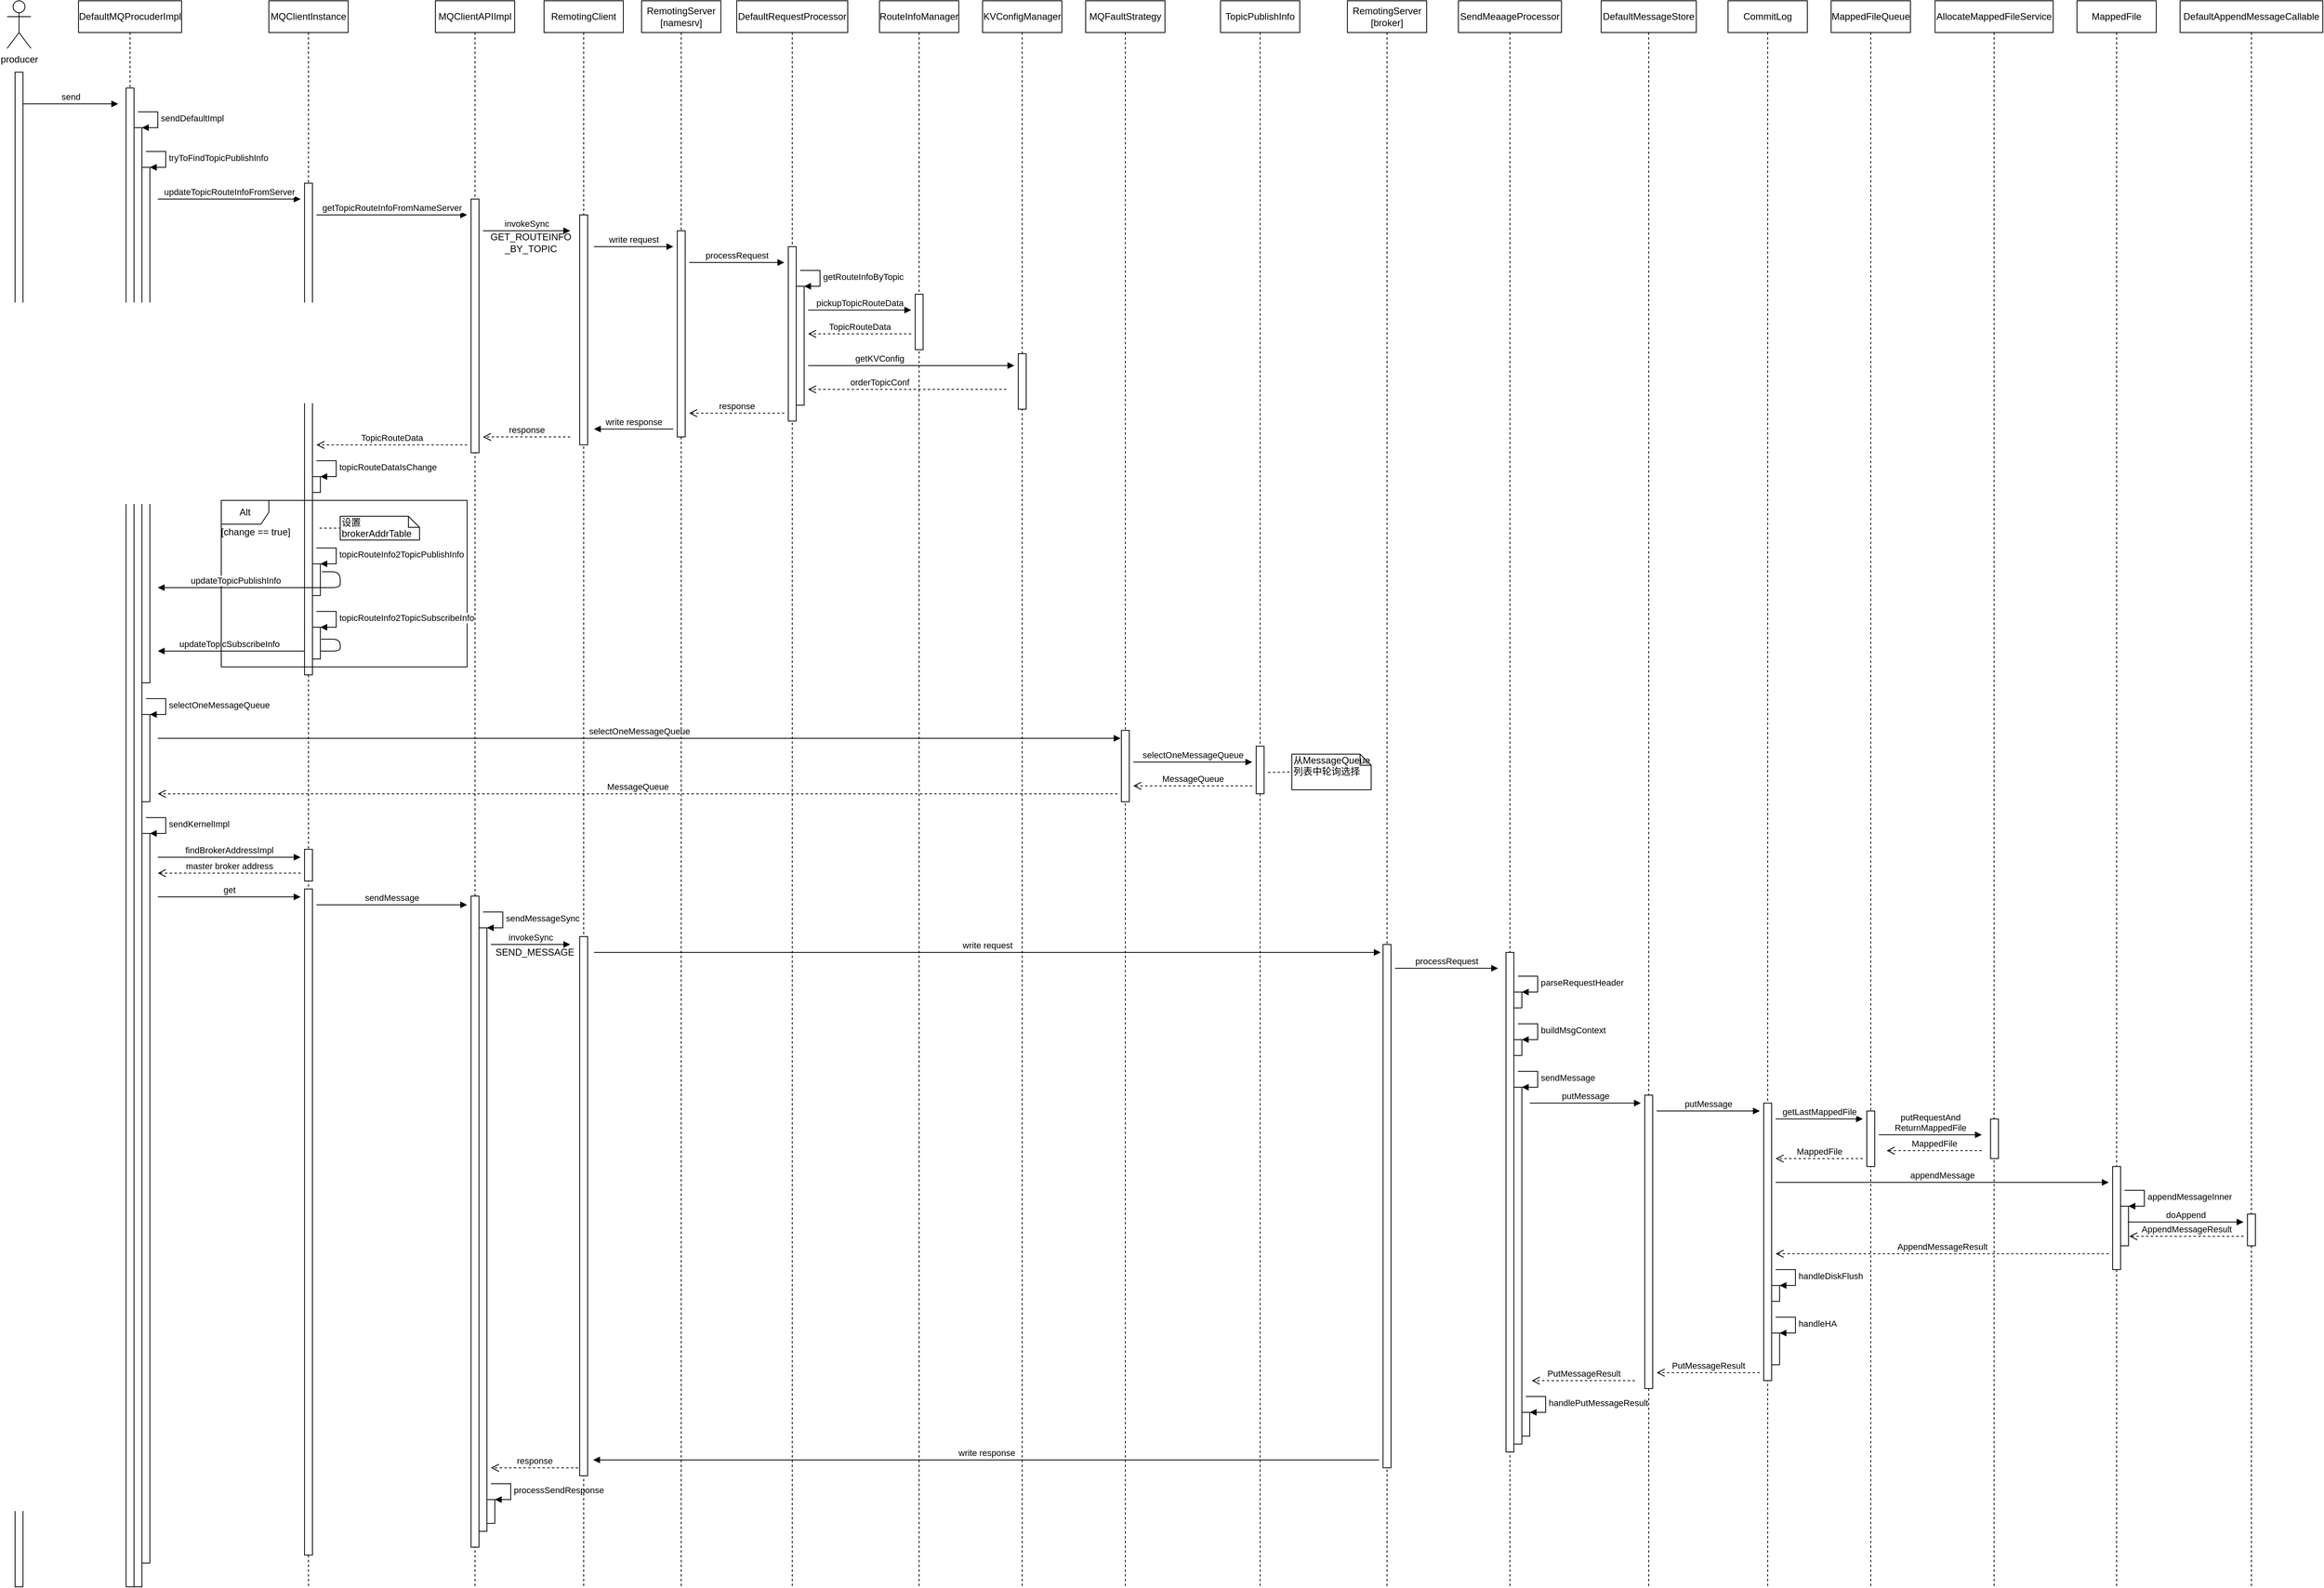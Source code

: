 <mxfile version="12.3.2" type="device" pages="2"><diagram id="m61HIkm_RzRT8mhxuGEj" name="Page-2"><mxGraphModel dx="946" dy="614" grid="1" gridSize="10" guides="1" tooltips="1" connect="1" arrows="1" fold="1" page="1" pageScale="1" pageWidth="827" pageHeight="1169" math="0" shadow="0"><root><mxCell id="rcROXn5K7iAWmdWwqyyw-0"/><mxCell id="rcROXn5K7iAWmdWwqyyw-1" parent="rcROXn5K7iAWmdWwqyyw-0"/><mxCell id="ioaGitmJh7AE9kCovjD2-0" value="producer" style="shape=umlActor;verticalLabelPosition=bottom;labelBackgroundColor=#ffffff;verticalAlign=top;html=1;" parent="rcROXn5K7iAWmdWwqyyw-1" vertex="1"><mxGeometry x="50" y="40" width="30" height="60" as="geometry"/></mxCell><mxCell id="ioaGitmJh7AE9kCovjD2-1" value="" style="html=1;points=[];perimeter=orthogonalPerimeter;" parent="rcROXn5K7iAWmdWwqyyw-1" vertex="1"><mxGeometry x="60" y="130" width="10" height="1910" as="geometry"/></mxCell><mxCell id="ioaGitmJh7AE9kCovjD2-2" value="DefaultMQProcuderImpl" style="shape=umlLifeline;perimeter=lifelinePerimeter;whiteSpace=wrap;html=1;container=1;collapsible=0;recursiveResize=0;outlineConnect=0;" parent="rcROXn5K7iAWmdWwqyyw-1" vertex="1"><mxGeometry x="140" y="40" width="130" height="2000" as="geometry"/></mxCell><mxCell id="ioaGitmJh7AE9kCovjD2-3" value="" style="html=1;points=[];perimeter=orthogonalPerimeter;" parent="ioaGitmJh7AE9kCovjD2-2" vertex="1"><mxGeometry x="60" y="110" width="10" height="1890" as="geometry"/></mxCell><mxCell id="ioaGitmJh7AE9kCovjD2-6" value="" style="html=1;points=[];perimeter=orthogonalPerimeter;" parent="ioaGitmJh7AE9kCovjD2-2" vertex="1"><mxGeometry x="70" y="160" width="10" height="1840" as="geometry"/></mxCell><mxCell id="ioaGitmJh7AE9kCovjD2-7" value="sendDefaultImpl" style="edgeStyle=orthogonalEdgeStyle;html=1;align=left;spacingLeft=2;endArrow=block;rounded=0;entryX=1;entryY=0;" parent="ioaGitmJh7AE9kCovjD2-2" target="ioaGitmJh7AE9kCovjD2-6" edge="1"><mxGeometry relative="1" as="geometry"><mxPoint x="75" y="140" as="sourcePoint"/><Array as="points"><mxPoint x="100" y="140"/></Array></mxGeometry></mxCell><mxCell id="ioaGitmJh7AE9kCovjD2-8" value="" style="html=1;points=[];perimeter=orthogonalPerimeter;" parent="ioaGitmJh7AE9kCovjD2-2" vertex="1"><mxGeometry x="80" y="210" width="10" height="650" as="geometry"/></mxCell><mxCell id="ioaGitmJh7AE9kCovjD2-9" value="tryToFindTopicPublishInfo" style="edgeStyle=orthogonalEdgeStyle;html=1;align=left;spacingLeft=2;endArrow=block;rounded=0;entryX=1;entryY=0;" parent="ioaGitmJh7AE9kCovjD2-2" target="ioaGitmJh7AE9kCovjD2-8" edge="1"><mxGeometry relative="1" as="geometry"><mxPoint x="85" y="190" as="sourcePoint"/><Array as="points"><mxPoint x="110" y="190"/></Array></mxGeometry></mxCell><mxCell id="ioaGitmJh7AE9kCovjD2-12" value="updateTopicRouteInfoFromServer" style="html=1;verticalAlign=bottom;endArrow=block;" parent="ioaGitmJh7AE9kCovjD2-2" edge="1"><mxGeometry width="80" relative="1" as="geometry"><mxPoint x="100" y="250" as="sourcePoint"/><mxPoint x="280" y="250" as="targetPoint"/></mxGeometry></mxCell><mxCell id="nwmB6XJ4XhcISjUJxeX9-29" value="updateTopicSubscribeInfo" style="html=1;verticalAlign=bottom;endArrow=block;exitX=1.1;exitY=0.375;exitDx=0;exitDy=0;exitPerimeter=0;" parent="ioaGitmJh7AE9kCovjD2-2" source="nwmB6XJ4XhcISjUJxeX9-26" edge="1"><mxGeometry x="0.331" relative="1" as="geometry"><mxPoint x="160" y="810" as="sourcePoint"/><mxPoint x="100" y="820" as="targetPoint"/><Array as="points"><mxPoint x="330" y="805"/><mxPoint x="330" y="820"/></Array><mxPoint as="offset"/></mxGeometry></mxCell><mxCell id="nwmB6XJ4XhcISjUJxeX9-31" value="" style="html=1;points=[];perimeter=orthogonalPerimeter;" parent="ioaGitmJh7AE9kCovjD2-2" vertex="1"><mxGeometry x="80" y="900" width="10" height="110" as="geometry"/></mxCell><mxCell id="nwmB6XJ4XhcISjUJxeX9-32" value="selectOneMessageQueue" style="edgeStyle=orthogonalEdgeStyle;html=1;align=left;spacingLeft=2;endArrow=block;rounded=0;entryX=1;entryY=0;" parent="ioaGitmJh7AE9kCovjD2-2" target="nwmB6XJ4XhcISjUJxeX9-31" edge="1"><mxGeometry relative="1" as="geometry"><mxPoint x="85" y="880" as="sourcePoint"/><Array as="points"><mxPoint x="110" y="880"/></Array></mxGeometry></mxCell><mxCell id="nwmB6XJ4XhcISjUJxeX9-37" value="selectOneMessageQueue" style="html=1;verticalAlign=bottom;endArrow=block;" parent="ioaGitmJh7AE9kCovjD2-2" edge="1"><mxGeometry width="80" relative="1" as="geometry"><mxPoint x="100" y="930" as="sourcePoint"/><mxPoint x="1314" y="930" as="targetPoint"/></mxGeometry></mxCell><mxCell id="nwmB6XJ4XhcISjUJxeX9-43" value="" style="html=1;points=[];perimeter=orthogonalPerimeter;" parent="ioaGitmJh7AE9kCovjD2-2" vertex="1"><mxGeometry x="80" y="1050" width="10" height="920" as="geometry"/></mxCell><mxCell id="nwmB6XJ4XhcISjUJxeX9-44" value="sendKernelImpl" style="edgeStyle=orthogonalEdgeStyle;html=1;align=left;spacingLeft=2;endArrow=block;rounded=0;entryX=1;entryY=0;" parent="ioaGitmJh7AE9kCovjD2-2" target="nwmB6XJ4XhcISjUJxeX9-43" edge="1"><mxGeometry relative="1" as="geometry"><mxPoint x="85" y="1030" as="sourcePoint"/><Array as="points"><mxPoint x="110" y="1030"/></Array></mxGeometry></mxCell><mxCell id="nwmB6XJ4XhcISjUJxeX9-50" value="get" style="html=1;verticalAlign=bottom;endArrow=block;" parent="ioaGitmJh7AE9kCovjD2-2" edge="1"><mxGeometry width="80" relative="1" as="geometry"><mxPoint x="100" y="1130" as="sourcePoint"/><mxPoint x="280" y="1130" as="targetPoint"/></mxGeometry></mxCell><mxCell id="ioaGitmJh7AE9kCovjD2-4" value="send" style="html=1;verticalAlign=bottom;endArrow=block;" parent="rcROXn5K7iAWmdWwqyyw-1" edge="1"><mxGeometry width="80" relative="1" as="geometry"><mxPoint x="70" y="170" as="sourcePoint"/><mxPoint x="190" y="170" as="targetPoint"/></mxGeometry></mxCell><mxCell id="ioaGitmJh7AE9kCovjD2-10" value="MQClientInstance" style="shape=umlLifeline;perimeter=lifelinePerimeter;whiteSpace=wrap;html=1;container=1;collapsible=0;recursiveResize=0;outlineConnect=0;" parent="rcROXn5K7iAWmdWwqyyw-1" vertex="1"><mxGeometry x="380" y="40" width="100" height="2000" as="geometry"/></mxCell><mxCell id="ioaGitmJh7AE9kCovjD2-11" value="" style="html=1;points=[];perimeter=orthogonalPerimeter;" parent="ioaGitmJh7AE9kCovjD2-10" vertex="1"><mxGeometry x="45" y="230" width="10" height="620" as="geometry"/></mxCell><mxCell id="nwmB6XJ4XhcISjUJxeX9-17" value="" style="html=1;points=[];perimeter=orthogonalPerimeter;" parent="ioaGitmJh7AE9kCovjD2-10" vertex="1"><mxGeometry x="55" y="600" width="10" height="20" as="geometry"/></mxCell><mxCell id="nwmB6XJ4XhcISjUJxeX9-18" value="topicRouteDataIsChange" style="edgeStyle=orthogonalEdgeStyle;html=1;align=left;spacingLeft=2;endArrow=block;rounded=0;entryX=1;entryY=0;" parent="ioaGitmJh7AE9kCovjD2-10" target="nwmB6XJ4XhcISjUJxeX9-17" edge="1"><mxGeometry relative="1" as="geometry"><mxPoint x="60" y="580" as="sourcePoint"/><Array as="points"><mxPoint x="85" y="580"/></Array></mxGeometry></mxCell><mxCell id="nwmB6XJ4XhcISjUJxeX9-45" value="" style="html=1;points=[];perimeter=orthogonalPerimeter;" parent="ioaGitmJh7AE9kCovjD2-10" vertex="1"><mxGeometry x="45" y="1070" width="10" height="40" as="geometry"/></mxCell><mxCell id="nwmB6XJ4XhcISjUJxeX9-49" value="" style="html=1;points=[];perimeter=orthogonalPerimeter;" parent="ioaGitmJh7AE9kCovjD2-10" vertex="1"><mxGeometry x="45" y="1120" width="10" height="840" as="geometry"/></mxCell><mxCell id="nwmB6XJ4XhcISjUJxeX9-51" value="sendMessage" style="html=1;verticalAlign=bottom;endArrow=block;" parent="ioaGitmJh7AE9kCovjD2-10" edge="1"><mxGeometry width="80" relative="1" as="geometry"><mxPoint x="60" y="1140" as="sourcePoint"/><mxPoint x="250" y="1140" as="targetPoint"/></mxGeometry></mxCell><mxCell id="ioaGitmJh7AE9kCovjD2-13" value="MQClientAPIImpl" style="shape=umlLifeline;perimeter=lifelinePerimeter;whiteSpace=wrap;html=1;container=1;collapsible=0;recursiveResize=0;outlineConnect=0;" parent="rcROXn5K7iAWmdWwqyyw-1" vertex="1"><mxGeometry x="590" y="40" width="100" height="2000" as="geometry"/></mxCell><mxCell id="ioaGitmJh7AE9kCovjD2-14" value="" style="html=1;points=[];perimeter=orthogonalPerimeter;" parent="ioaGitmJh7AE9kCovjD2-13" vertex="1"><mxGeometry x="45" y="250" width="10" height="320" as="geometry"/></mxCell><mxCell id="ioaGitmJh7AE9kCovjD2-18" value="invokeSync" style="html=1;verticalAlign=bottom;endArrow=block;" parent="ioaGitmJh7AE9kCovjD2-13" edge="1"><mxGeometry width="80" relative="1" as="geometry"><mxPoint x="60" y="290" as="sourcePoint"/><mxPoint x="170" y="290" as="targetPoint"/></mxGeometry></mxCell><mxCell id="nwmB6XJ4XhcISjUJxeX9-15" value="response" style="html=1;verticalAlign=bottom;endArrow=open;dashed=1;endSize=8;" parent="ioaGitmJh7AE9kCovjD2-13" edge="1"><mxGeometry relative="1" as="geometry"><mxPoint x="170" y="550" as="sourcePoint"/><mxPoint x="60" y="550" as="targetPoint"/></mxGeometry></mxCell><mxCell id="nwmB6XJ4XhcISjUJxeX9-48" value="" style="html=1;points=[];perimeter=orthogonalPerimeter;" parent="ioaGitmJh7AE9kCovjD2-13" vertex="1"><mxGeometry x="45" y="1129" width="10" height="821" as="geometry"/></mxCell><mxCell id="nwmB6XJ4XhcISjUJxeX9-52" value="" style="html=1;points=[];perimeter=orthogonalPerimeter;" parent="ioaGitmJh7AE9kCovjD2-13" vertex="1"><mxGeometry x="55" y="1169" width="10" height="761" as="geometry"/></mxCell><mxCell id="nwmB6XJ4XhcISjUJxeX9-53" value="sendMessageSync" style="edgeStyle=orthogonalEdgeStyle;html=1;align=left;spacingLeft=2;endArrow=block;rounded=0;entryX=1;entryY=0;" parent="ioaGitmJh7AE9kCovjD2-13" target="nwmB6XJ4XhcISjUJxeX9-52" edge="1"><mxGeometry relative="1" as="geometry"><mxPoint x="60" y="1149" as="sourcePoint"/><Array as="points"><mxPoint x="85" y="1149"/></Array></mxGeometry></mxCell><mxCell id="nwmB6XJ4XhcISjUJxeX9-55" value="invokeSync" style="html=1;verticalAlign=bottom;endArrow=block;" parent="ioaGitmJh7AE9kCovjD2-13" edge="1"><mxGeometry width="80" relative="1" as="geometry"><mxPoint x="70" y="1190" as="sourcePoint"/><mxPoint x="170" y="1190" as="targetPoint"/></mxGeometry></mxCell><mxCell id="nwmB6XJ4XhcISjUJxeX9-111" value="" style="html=1;points=[];perimeter=orthogonalPerimeter;" parent="ioaGitmJh7AE9kCovjD2-13" vertex="1"><mxGeometry x="65" y="1890" width="10" height="30" as="geometry"/></mxCell><mxCell id="nwmB6XJ4XhcISjUJxeX9-112" value="processSendResponse" style="edgeStyle=orthogonalEdgeStyle;html=1;align=left;spacingLeft=2;endArrow=block;rounded=0;entryX=1;entryY=0;" parent="ioaGitmJh7AE9kCovjD2-13" target="nwmB6XJ4XhcISjUJxeX9-111" edge="1"><mxGeometry relative="1" as="geometry"><mxPoint x="70" y="1870" as="sourcePoint"/><Array as="points"><mxPoint x="95" y="1870"/></Array></mxGeometry></mxCell><mxCell id="ioaGitmJh7AE9kCovjD2-15" value="getTopicRouteInfoFromNameServer" style="html=1;verticalAlign=bottom;endArrow=block;" parent="rcROXn5K7iAWmdWwqyyw-1" edge="1"><mxGeometry width="80" relative="1" as="geometry"><mxPoint x="440" y="310" as="sourcePoint"/><mxPoint x="630" y="310" as="targetPoint"/></mxGeometry></mxCell><mxCell id="ioaGitmJh7AE9kCovjD2-16" value="RemotingClient" style="shape=umlLifeline;perimeter=lifelinePerimeter;whiteSpace=wrap;html=1;container=1;collapsible=0;recursiveResize=0;outlineConnect=0;" parent="rcROXn5K7iAWmdWwqyyw-1" vertex="1"><mxGeometry x="727" y="40" width="100" height="2000" as="geometry"/></mxCell><mxCell id="ioaGitmJh7AE9kCovjD2-17" value="" style="html=1;points=[];perimeter=orthogonalPerimeter;" parent="ioaGitmJh7AE9kCovjD2-16" vertex="1"><mxGeometry x="45" y="270" width="10" height="290" as="geometry"/></mxCell><mxCell id="ioaGitmJh7AE9kCovjD2-22" value="write request" style="html=1;verticalAlign=bottom;endArrow=block;" parent="ioaGitmJh7AE9kCovjD2-16" edge="1"><mxGeometry width="80" relative="1" as="geometry"><mxPoint x="63" y="310" as="sourcePoint"/><mxPoint x="163" y="310" as="targetPoint"/></mxGeometry></mxCell><mxCell id="nwmB6XJ4XhcISjUJxeX9-14" value="write response" style="html=1;verticalAlign=bottom;endArrow=block;" parent="ioaGitmJh7AE9kCovjD2-16" edge="1"><mxGeometry width="80" relative="1" as="geometry"><mxPoint x="163" y="540" as="sourcePoint"/><mxPoint x="63" y="540" as="targetPoint"/></mxGeometry></mxCell><mxCell id="nwmB6XJ4XhcISjUJxeX9-54" value="" style="html=1;points=[];perimeter=orthogonalPerimeter;" parent="ioaGitmJh7AE9kCovjD2-16" vertex="1"><mxGeometry x="45" y="1180" width="10" height="680" as="geometry"/></mxCell><mxCell id="nwmB6XJ4XhcISjUJxeX9-58" value="write request" style="html=1;verticalAlign=bottom;endArrow=block;" parent="ioaGitmJh7AE9kCovjD2-16" edge="1"><mxGeometry width="80" relative="1" as="geometry"><mxPoint x="63" y="1200" as="sourcePoint"/><mxPoint x="1055" y="1200" as="targetPoint"/></mxGeometry></mxCell><mxCell id="ioaGitmJh7AE9kCovjD2-19" value="GET_ROUTEINFO&lt;br&gt;_BY_TOPIC" style="text;html=1;align=center;verticalAlign=middle;resizable=0;points=[];;autosize=1;" parent="rcROXn5K7iAWmdWwqyyw-1" vertex="1"><mxGeometry x="650" y="330" width="120" height="30" as="geometry"/></mxCell><mxCell id="ioaGitmJh7AE9kCovjD2-20" value="RemotingServer&lt;br&gt;[namesrv]" style="shape=umlLifeline;perimeter=lifelinePerimeter;whiteSpace=wrap;html=1;container=1;collapsible=0;recursiveResize=0;outlineConnect=0;" parent="rcROXn5K7iAWmdWwqyyw-1" vertex="1"><mxGeometry x="850" y="40" width="100" height="2000" as="geometry"/></mxCell><mxCell id="ioaGitmJh7AE9kCovjD2-21" value="" style="html=1;points=[];perimeter=orthogonalPerimeter;" parent="ioaGitmJh7AE9kCovjD2-20" vertex="1"><mxGeometry x="45" y="290" width="10" height="260" as="geometry"/></mxCell><mxCell id="nwmB6XJ4XhcISjUJxeX9-0" value="processRequest" style="html=1;verticalAlign=bottom;endArrow=block;" parent="ioaGitmJh7AE9kCovjD2-20" edge="1"><mxGeometry width="80" relative="1" as="geometry"><mxPoint x="60" y="330" as="sourcePoint"/><mxPoint x="180" y="330" as="targetPoint"/></mxGeometry></mxCell><mxCell id="ioaGitmJh7AE9kCovjD2-23" value="DefaultRequestProcessor" style="shape=umlLifeline;perimeter=lifelinePerimeter;whiteSpace=wrap;html=1;container=1;collapsible=0;recursiveResize=0;outlineConnect=0;" parent="rcROXn5K7iAWmdWwqyyw-1" vertex="1"><mxGeometry x="970" y="40" width="140" height="2000" as="geometry"/></mxCell><mxCell id="ioaGitmJh7AE9kCovjD2-24" value="" style="html=1;points=[];perimeter=orthogonalPerimeter;" parent="ioaGitmJh7AE9kCovjD2-23" vertex="1"><mxGeometry x="65" y="310" width="10" height="220" as="geometry"/></mxCell><mxCell id="nwmB6XJ4XhcISjUJxeX9-4" value="" style="html=1;points=[];perimeter=orthogonalPerimeter;" parent="ioaGitmJh7AE9kCovjD2-23" vertex="1"><mxGeometry x="75" y="360" width="10" height="150" as="geometry"/></mxCell><mxCell id="nwmB6XJ4XhcISjUJxeX9-5" value="getRouteInfoByTopic" style="edgeStyle=orthogonalEdgeStyle;html=1;align=left;spacingLeft=2;endArrow=block;rounded=0;entryX=1;entryY=0;" parent="ioaGitmJh7AE9kCovjD2-23" target="nwmB6XJ4XhcISjUJxeX9-4" edge="1"><mxGeometry relative="1" as="geometry"><mxPoint x="80" y="340" as="sourcePoint"/><Array as="points"><mxPoint x="105" y="340"/></Array></mxGeometry></mxCell><mxCell id="nwmB6XJ4XhcISjUJxeX9-6" value="pickupTopicRouteData" style="html=1;verticalAlign=bottom;endArrow=block;" parent="ioaGitmJh7AE9kCovjD2-23" edge="1"><mxGeometry width="80" relative="1" as="geometry"><mxPoint x="90" y="390" as="sourcePoint"/><mxPoint x="220" y="390" as="targetPoint"/></mxGeometry></mxCell><mxCell id="nwmB6XJ4XhcISjUJxeX9-11" value="getKVConfig" style="html=1;verticalAlign=bottom;endArrow=block;" parent="ioaGitmJh7AE9kCovjD2-23" edge="1"><mxGeometry y="-40" width="80" relative="1" as="geometry"><mxPoint x="90" y="460" as="sourcePoint"/><mxPoint x="350" y="460" as="targetPoint"/><Array as="points"><mxPoint x="220" y="460"/></Array><mxPoint x="-40" y="-40" as="offset"/></mxGeometry></mxCell><mxCell id="nwmB6XJ4XhcISjUJxeX9-1" value="RouteInfoManager" style="shape=umlLifeline;perimeter=lifelinePerimeter;whiteSpace=wrap;html=1;container=1;collapsible=0;recursiveResize=0;outlineConnect=0;" parent="rcROXn5K7iAWmdWwqyyw-1" vertex="1"><mxGeometry x="1150" y="40" width="100" height="2000" as="geometry"/></mxCell><mxCell id="nwmB6XJ4XhcISjUJxeX9-2" value="" style="html=1;points=[];perimeter=orthogonalPerimeter;" parent="nwmB6XJ4XhcISjUJxeX9-1" vertex="1"><mxGeometry x="45" y="370" width="10" height="70" as="geometry"/></mxCell><mxCell id="nwmB6XJ4XhcISjUJxeX9-12" value="orderTopicConf" style="html=1;verticalAlign=bottom;endArrow=open;dashed=1;endSize=8;" parent="nwmB6XJ4XhcISjUJxeX9-1" edge="1"><mxGeometry x="0.28" relative="1" as="geometry"><mxPoint x="160" y="490" as="sourcePoint"/><mxPoint x="-90" y="490" as="targetPoint"/><mxPoint as="offset"/></mxGeometry></mxCell><mxCell id="nwmB6XJ4XhcISjUJxeX9-8" value="TopicRouteData" style="html=1;verticalAlign=bottom;endArrow=open;dashed=1;endSize=8;" parent="rcROXn5K7iAWmdWwqyyw-1" edge="1"><mxGeometry relative="1" as="geometry"><mxPoint x="1190" y="460" as="sourcePoint"/><mxPoint x="1060" y="460" as="targetPoint"/></mxGeometry></mxCell><mxCell id="nwmB6XJ4XhcISjUJxeX9-9" value="KVConfigManager" style="shape=umlLifeline;perimeter=lifelinePerimeter;whiteSpace=wrap;html=1;container=1;collapsible=0;recursiveResize=0;outlineConnect=0;" parent="rcROXn5K7iAWmdWwqyyw-1" vertex="1"><mxGeometry x="1280" y="40" width="100" height="2000" as="geometry"/></mxCell><mxCell id="nwmB6XJ4XhcISjUJxeX9-10" value="" style="html=1;points=[];perimeter=orthogonalPerimeter;" parent="nwmB6XJ4XhcISjUJxeX9-9" vertex="1"><mxGeometry x="45" y="445" width="10" height="70" as="geometry"/></mxCell><mxCell id="nwmB6XJ4XhcISjUJxeX9-13" value="response" style="html=1;verticalAlign=bottom;endArrow=open;dashed=1;endSize=8;" parent="rcROXn5K7iAWmdWwqyyw-1" edge="1"><mxGeometry relative="1" as="geometry"><mxPoint x="1030" y="560" as="sourcePoint"/><mxPoint x="910" y="560" as="targetPoint"/></mxGeometry></mxCell><mxCell id="nwmB6XJ4XhcISjUJxeX9-16" value="TopicRouteData" style="html=1;verticalAlign=bottom;endArrow=open;dashed=1;endSize=8;" parent="rcROXn5K7iAWmdWwqyyw-1" edge="1"><mxGeometry relative="1" as="geometry"><mxPoint x="630" y="600" as="sourcePoint"/><mxPoint x="440" y="600" as="targetPoint"/></mxGeometry></mxCell><mxCell id="nwmB6XJ4XhcISjUJxeX9-19" value="Alt" style="shape=umlFrame;whiteSpace=wrap;html=1;" parent="rcROXn5K7iAWmdWwqyyw-1" vertex="1"><mxGeometry x="320" y="670" width="310" height="210" as="geometry"/></mxCell><mxCell id="nwmB6XJ4XhcISjUJxeX9-20" value="[change == true]" style="text;html=1;align=center;verticalAlign=middle;resizable=0;points=[];;autosize=1;" parent="rcROXn5K7iAWmdWwqyyw-1" vertex="1"><mxGeometry x="313" y="700" width="100" height="20" as="geometry"/></mxCell><mxCell id="nwmB6XJ4XhcISjUJxeX9-21" value="设置brokerAddrTable" style="shape=note;whiteSpace=wrap;html=1;size=14;verticalAlign=top;align=left;spacingTop=-6;" parent="rcROXn5K7iAWmdWwqyyw-1" vertex="1"><mxGeometry x="470" y="690" width="100" height="30" as="geometry"/></mxCell><mxCell id="nwmB6XJ4XhcISjUJxeX9-22" value="" style="endArrow=none;dashed=1;html=1;entryX=0;entryY=0.5;entryDx=0;entryDy=0;entryPerimeter=0;" parent="rcROXn5K7iAWmdWwqyyw-1" target="nwmB6XJ4XhcISjUJxeX9-21" edge="1"><mxGeometry width="50" height="50" relative="1" as="geometry"><mxPoint x="444" y="705" as="sourcePoint"/><mxPoint x="420" y="740" as="targetPoint"/></mxGeometry></mxCell><mxCell id="nwmB6XJ4XhcISjUJxeX9-23" value="" style="html=1;points=[];perimeter=orthogonalPerimeter;" parent="rcROXn5K7iAWmdWwqyyw-1" vertex="1"><mxGeometry x="435" y="750" width="10" height="40" as="geometry"/></mxCell><mxCell id="nwmB6XJ4XhcISjUJxeX9-24" value="topicRouteInfo2TopicPublishInfo" style="edgeStyle=orthogonalEdgeStyle;html=1;align=left;spacingLeft=2;endArrow=block;rounded=0;entryX=1;entryY=0;" parent="rcROXn5K7iAWmdWwqyyw-1" target="nwmB6XJ4XhcISjUJxeX9-23" edge="1"><mxGeometry relative="1" as="geometry"><mxPoint x="440" y="730" as="sourcePoint"/><Array as="points"><mxPoint x="465" y="730"/></Array></mxGeometry></mxCell><mxCell id="nwmB6XJ4XhcISjUJxeX9-25" value="updateTopicPublishInfo" style="html=1;verticalAlign=bottom;endArrow=block;" parent="rcROXn5K7iAWmdWwqyyw-1" edge="1"><mxGeometry x="0.286" width="80" relative="1" as="geometry"><mxPoint x="447" y="760" as="sourcePoint"/><mxPoint x="240" y="780" as="targetPoint"/><Array as="points"><mxPoint x="470" y="760"/><mxPoint x="470" y="780"/></Array><mxPoint as="offset"/></mxGeometry></mxCell><mxCell id="nwmB6XJ4XhcISjUJxeX9-26" value="" style="html=1;points=[];perimeter=orthogonalPerimeter;" parent="rcROXn5K7iAWmdWwqyyw-1" vertex="1"><mxGeometry x="435" y="830" width="10" height="40" as="geometry"/></mxCell><mxCell id="nwmB6XJ4XhcISjUJxeX9-27" value="topicRouteInfo2TopicSubscribeInfo" style="edgeStyle=orthogonalEdgeStyle;html=1;align=left;spacingLeft=2;endArrow=block;rounded=0;entryX=1;entryY=0;" parent="rcROXn5K7iAWmdWwqyyw-1" target="nwmB6XJ4XhcISjUJxeX9-26" edge="1"><mxGeometry relative="1" as="geometry"><mxPoint x="440" y="810" as="sourcePoint"/><Array as="points"><mxPoint x="465" y="810"/></Array></mxGeometry></mxCell><mxCell id="nwmB6XJ4XhcISjUJxeX9-33" value="MQFaultStrategy" style="shape=umlLifeline;perimeter=lifelinePerimeter;whiteSpace=wrap;html=1;container=1;collapsible=0;recursiveResize=0;outlineConnect=0;" parent="rcROXn5K7iAWmdWwqyyw-1" vertex="1"><mxGeometry x="1410" y="40" width="100" height="2000" as="geometry"/></mxCell><mxCell id="nwmB6XJ4XhcISjUJxeX9-34" value="" style="html=1;points=[];perimeter=orthogonalPerimeter;" parent="nwmB6XJ4XhcISjUJxeX9-33" vertex="1"><mxGeometry x="45" y="920" width="10" height="90" as="geometry"/></mxCell><mxCell id="nwmB6XJ4XhcISjUJxeX9-38" value="selectOneMessageQueue" style="html=1;verticalAlign=bottom;endArrow=block;" parent="nwmB6XJ4XhcISjUJxeX9-33" edge="1"><mxGeometry width="80" relative="1" as="geometry"><mxPoint x="60" y="960" as="sourcePoint"/><mxPoint x="210" y="960" as="targetPoint"/></mxGeometry></mxCell><mxCell id="nwmB6XJ4XhcISjUJxeX9-35" value="TopicPublishInfo" style="shape=umlLifeline;perimeter=lifelinePerimeter;whiteSpace=wrap;html=1;container=1;collapsible=0;recursiveResize=0;outlineConnect=0;" parent="rcROXn5K7iAWmdWwqyyw-1" vertex="1"><mxGeometry x="1580" y="40" width="100" height="2000" as="geometry"/></mxCell><mxCell id="nwmB6XJ4XhcISjUJxeX9-36" value="" style="html=1;points=[];perimeter=orthogonalPerimeter;" parent="nwmB6XJ4XhcISjUJxeX9-35" vertex="1"><mxGeometry x="45" y="940" width="10" height="60" as="geometry"/></mxCell><mxCell id="nwmB6XJ4XhcISjUJxeX9-42" value="" style="endArrow=none;dashed=1;html=1;entryX=0;entryY=0.5;entryDx=0;entryDy=0;entryPerimeter=0;" parent="nwmB6XJ4XhcISjUJxeX9-35" target="nwmB6XJ4XhcISjUJxeX9-41" edge="1"><mxGeometry width="50" height="50" relative="1" as="geometry"><mxPoint x="60" y="973" as="sourcePoint"/><mxPoint x="140" y="880" as="targetPoint"/></mxGeometry></mxCell><mxCell id="nwmB6XJ4XhcISjUJxeX9-39" value="MessageQueue" style="html=1;verticalAlign=bottom;endArrow=open;dashed=1;endSize=8;" parent="rcROXn5K7iAWmdWwqyyw-1" edge="1"><mxGeometry relative="1" as="geometry"><mxPoint x="1620" y="1030" as="sourcePoint"/><mxPoint x="1470" y="1030" as="targetPoint"/></mxGeometry></mxCell><mxCell id="nwmB6XJ4XhcISjUJxeX9-40" value="MessageQueue" style="html=1;verticalAlign=bottom;endArrow=open;dashed=1;endSize=8;" parent="rcROXn5K7iAWmdWwqyyw-1" edge="1"><mxGeometry relative="1" as="geometry"><mxPoint x="1450" y="1040" as="sourcePoint"/><mxPoint x="240" y="1040" as="targetPoint"/></mxGeometry></mxCell><mxCell id="nwmB6XJ4XhcISjUJxeX9-41" value="从MessageQueue列表中轮询选择" style="shape=note;whiteSpace=wrap;html=1;size=14;verticalAlign=top;align=left;spacingTop=-6;" parent="rcROXn5K7iAWmdWwqyyw-1" vertex="1"><mxGeometry x="1670" y="990" width="100" height="45" as="geometry"/></mxCell><mxCell id="nwmB6XJ4XhcISjUJxeX9-46" value="findBrokerAddressImpl" style="html=1;verticalAlign=bottom;endArrow=block;" parent="rcROXn5K7iAWmdWwqyyw-1" edge="1"><mxGeometry width="80" relative="1" as="geometry"><mxPoint x="240" y="1120" as="sourcePoint"/><mxPoint x="420" y="1120" as="targetPoint"/></mxGeometry></mxCell><mxCell id="nwmB6XJ4XhcISjUJxeX9-47" value="master broker address" style="html=1;verticalAlign=bottom;endArrow=open;dashed=1;endSize=8;" parent="rcROXn5K7iAWmdWwqyyw-1" edge="1"><mxGeometry relative="1" as="geometry"><mxPoint x="420" y="1140" as="sourcePoint"/><mxPoint x="240" y="1140" as="targetPoint"/></mxGeometry></mxCell><mxCell id="nwmB6XJ4XhcISjUJxeX9-56" value="SEND_MESSAGE" style="text;html=1;align=center;verticalAlign=middle;resizable=0;points=[];;autosize=1;" parent="rcROXn5K7iAWmdWwqyyw-1" vertex="1"><mxGeometry x="660" y="1230" width="110" height="20" as="geometry"/></mxCell><mxCell id="nwmB6XJ4XhcISjUJxeX9-59" value="RemotingServer&lt;br&gt;[broker]" style="shape=umlLifeline;perimeter=lifelinePerimeter;whiteSpace=wrap;html=1;container=1;collapsible=0;recursiveResize=0;outlineConnect=0;" parent="rcROXn5K7iAWmdWwqyyw-1" vertex="1"><mxGeometry x="1740" y="40" width="100" height="2000" as="geometry"/></mxCell><mxCell id="nwmB6XJ4XhcISjUJxeX9-60" value="" style="html=1;points=[];perimeter=orthogonalPerimeter;" parent="nwmB6XJ4XhcISjUJxeX9-59" vertex="1"><mxGeometry x="45" y="1190" width="10" height="660" as="geometry"/></mxCell><mxCell id="nwmB6XJ4XhcISjUJxeX9-61" value="processRequest" style="html=1;verticalAlign=bottom;endArrow=block;" parent="rcROXn5K7iAWmdWwqyyw-1" edge="1"><mxGeometry width="80" relative="1" as="geometry"><mxPoint x="1800" y="1260" as="sourcePoint"/><mxPoint x="1930" y="1260" as="targetPoint"/></mxGeometry></mxCell><mxCell id="nwmB6XJ4XhcISjUJxeX9-63" value="SendMeaageProcessor" style="shape=umlLifeline;perimeter=lifelinePerimeter;whiteSpace=wrap;html=1;container=1;collapsible=0;recursiveResize=0;outlineConnect=0;" parent="rcROXn5K7iAWmdWwqyyw-1" vertex="1"><mxGeometry x="1880" y="40" width="130" height="2000" as="geometry"/></mxCell><mxCell id="nwmB6XJ4XhcISjUJxeX9-64" value="" style="html=1;points=[];perimeter=orthogonalPerimeter;" parent="nwmB6XJ4XhcISjUJxeX9-63" vertex="1"><mxGeometry x="60" y="1200" width="10" height="630" as="geometry"/></mxCell><mxCell id="nwmB6XJ4XhcISjUJxeX9-65" value="" style="html=1;points=[];perimeter=orthogonalPerimeter;" parent="nwmB6XJ4XhcISjUJxeX9-63" vertex="1"><mxGeometry x="70" y="1250" width="10" height="20" as="geometry"/></mxCell><mxCell id="nwmB6XJ4XhcISjUJxeX9-66" value="parseRequestHeader" style="edgeStyle=orthogonalEdgeStyle;html=1;align=left;spacingLeft=2;endArrow=block;rounded=0;entryX=1;entryY=0;" parent="nwmB6XJ4XhcISjUJxeX9-63" target="nwmB6XJ4XhcISjUJxeX9-65" edge="1"><mxGeometry relative="1" as="geometry"><mxPoint x="75" y="1230" as="sourcePoint"/><Array as="points"><mxPoint x="100" y="1230"/></Array></mxGeometry></mxCell><mxCell id="nwmB6XJ4XhcISjUJxeX9-67" value="" style="html=1;points=[];perimeter=orthogonalPerimeter;" parent="nwmB6XJ4XhcISjUJxeX9-63" vertex="1"><mxGeometry x="70" y="1310" width="10" height="20" as="geometry"/></mxCell><mxCell id="nwmB6XJ4XhcISjUJxeX9-68" value="buildMsgContext" style="edgeStyle=orthogonalEdgeStyle;html=1;align=left;spacingLeft=2;endArrow=block;rounded=0;entryX=1;entryY=0;" parent="nwmB6XJ4XhcISjUJxeX9-63" target="nwmB6XJ4XhcISjUJxeX9-67" edge="1"><mxGeometry relative="1" as="geometry"><mxPoint x="75" y="1290" as="sourcePoint"/><Array as="points"><mxPoint x="100" y="1290"/></Array></mxGeometry></mxCell><mxCell id="nwmB6XJ4XhcISjUJxeX9-69" value="" style="html=1;points=[];perimeter=orthogonalPerimeter;" parent="nwmB6XJ4XhcISjUJxeX9-63" vertex="1"><mxGeometry x="70" y="1370" width="10" height="450" as="geometry"/></mxCell><mxCell id="nwmB6XJ4XhcISjUJxeX9-70" value="sendMessage" style="edgeStyle=orthogonalEdgeStyle;html=1;align=left;spacingLeft=2;endArrow=block;rounded=0;entryX=1;entryY=0;" parent="nwmB6XJ4XhcISjUJxeX9-63" target="nwmB6XJ4XhcISjUJxeX9-69" edge="1"><mxGeometry relative="1" as="geometry"><mxPoint x="75" y="1350" as="sourcePoint"/><Array as="points"><mxPoint x="100" y="1350"/></Array></mxGeometry></mxCell><mxCell id="nwmB6XJ4XhcISjUJxeX9-74" value="putMessage" style="html=1;verticalAlign=bottom;endArrow=block;" parent="nwmB6XJ4XhcISjUJxeX9-63" edge="1"><mxGeometry width="80" relative="1" as="geometry"><mxPoint x="90" y="1390" as="sourcePoint"/><mxPoint x="230" y="1390" as="targetPoint"/></mxGeometry></mxCell><mxCell id="nwmB6XJ4XhcISjUJxeX9-104" value="" style="html=1;points=[];perimeter=orthogonalPerimeter;" parent="nwmB6XJ4XhcISjUJxeX9-63" vertex="1"><mxGeometry x="80" y="1780" width="10" height="30" as="geometry"/></mxCell><mxCell id="nwmB6XJ4XhcISjUJxeX9-105" value="handlePutMessageResult" style="edgeStyle=orthogonalEdgeStyle;html=1;align=left;spacingLeft=2;endArrow=block;rounded=0;entryX=1;entryY=0;" parent="nwmB6XJ4XhcISjUJxeX9-63" target="nwmB6XJ4XhcISjUJxeX9-104" edge="1"><mxGeometry relative="1" as="geometry"><mxPoint x="85" y="1760" as="sourcePoint"/><Array as="points"><mxPoint x="110" y="1760"/></Array></mxGeometry></mxCell><mxCell id="nwmB6XJ4XhcISjUJxeX9-71" value="DefaultMessageStore" style="shape=umlLifeline;perimeter=lifelinePerimeter;whiteSpace=wrap;html=1;container=1;collapsible=0;recursiveResize=0;outlineConnect=0;" parent="rcROXn5K7iAWmdWwqyyw-1" vertex="1"><mxGeometry x="2060" y="40" width="120" height="2000" as="geometry"/></mxCell><mxCell id="nwmB6XJ4XhcISjUJxeX9-73" value="" style="html=1;points=[];perimeter=orthogonalPerimeter;" parent="nwmB6XJ4XhcISjUJxeX9-71" vertex="1"><mxGeometry x="55" y="1380" width="10" height="370" as="geometry"/></mxCell><mxCell id="nwmB6XJ4XhcISjUJxeX9-76" value="putMessage" style="html=1;verticalAlign=bottom;endArrow=block;" parent="nwmB6XJ4XhcISjUJxeX9-71" edge="1"><mxGeometry width="80" relative="1" as="geometry"><mxPoint x="70" y="1400" as="sourcePoint"/><mxPoint x="200" y="1400" as="targetPoint"/></mxGeometry></mxCell><mxCell id="nwmB6XJ4XhcISjUJxeX9-72" value="CommitLog" style="shape=umlLifeline;perimeter=lifelinePerimeter;whiteSpace=wrap;html=1;container=1;collapsible=0;recursiveResize=0;outlineConnect=0;" parent="rcROXn5K7iAWmdWwqyyw-1" vertex="1"><mxGeometry x="2220" y="40" width="100" height="2000" as="geometry"/></mxCell><mxCell id="nwmB6XJ4XhcISjUJxeX9-75" value="" style="html=1;points=[];perimeter=orthogonalPerimeter;" parent="nwmB6XJ4XhcISjUJxeX9-72" vertex="1"><mxGeometry x="45" y="1390" width="10" height="350" as="geometry"/></mxCell><mxCell id="nwmB6XJ4XhcISjUJxeX9-82" value="getLastMappedFile" style="html=1;verticalAlign=bottom;endArrow=block;" parent="nwmB6XJ4XhcISjUJxeX9-72" edge="1"><mxGeometry width="80" relative="1" as="geometry"><mxPoint x="60" y="1410" as="sourcePoint"/><mxPoint x="170" y="1410" as="targetPoint"/></mxGeometry></mxCell><mxCell id="nwmB6XJ4XhcISjUJxeX9-85" value="MappedFile" style="html=1;verticalAlign=bottom;endArrow=open;dashed=1;endSize=8;" parent="nwmB6XJ4XhcISjUJxeX9-72" edge="1"><mxGeometry relative="1" as="geometry"><mxPoint x="170" y="1460" as="sourcePoint"/><mxPoint x="60" y="1460" as="targetPoint"/></mxGeometry></mxCell><mxCell id="nwmB6XJ4XhcISjUJxeX9-89" value="appendMessage" style="html=1;verticalAlign=bottom;endArrow=block;" parent="nwmB6XJ4XhcISjUJxeX9-72" edge="1"><mxGeometry width="80" relative="1" as="geometry"><mxPoint x="60" y="1490" as="sourcePoint"/><mxPoint x="480" y="1490" as="targetPoint"/></mxGeometry></mxCell><mxCell id="nwmB6XJ4XhcISjUJxeX9-98" value="" style="html=1;points=[];perimeter=orthogonalPerimeter;" parent="nwmB6XJ4XhcISjUJxeX9-72" vertex="1"><mxGeometry x="55" y="1620" width="10" height="20" as="geometry"/></mxCell><mxCell id="nwmB6XJ4XhcISjUJxeX9-99" value="handleDiskFlush" style="edgeStyle=orthogonalEdgeStyle;html=1;align=left;spacingLeft=2;endArrow=block;rounded=0;entryX=1;entryY=0;" parent="nwmB6XJ4XhcISjUJxeX9-72" target="nwmB6XJ4XhcISjUJxeX9-98" edge="1"><mxGeometry relative="1" as="geometry"><mxPoint x="60" y="1600" as="sourcePoint"/><Array as="points"><mxPoint x="85" y="1600"/></Array></mxGeometry></mxCell><mxCell id="nwmB6XJ4XhcISjUJxeX9-100" value="" style="html=1;points=[];perimeter=orthogonalPerimeter;" parent="nwmB6XJ4XhcISjUJxeX9-72" vertex="1"><mxGeometry x="55" y="1680" width="10" height="40" as="geometry"/></mxCell><mxCell id="nwmB6XJ4XhcISjUJxeX9-101" value="handleHA" style="edgeStyle=orthogonalEdgeStyle;html=1;align=left;spacingLeft=2;endArrow=block;rounded=0;entryX=1;entryY=0;" parent="nwmB6XJ4XhcISjUJxeX9-72" target="nwmB6XJ4XhcISjUJxeX9-100" edge="1"><mxGeometry relative="1" as="geometry"><mxPoint x="60" y="1660" as="sourcePoint"/><Array as="points"><mxPoint x="85" y="1660"/></Array></mxGeometry></mxCell><mxCell id="nwmB6XJ4XhcISjUJxeX9-77" value="MappedFileQueue" style="shape=umlLifeline;perimeter=lifelinePerimeter;whiteSpace=wrap;html=1;container=1;collapsible=0;recursiveResize=0;outlineConnect=0;" parent="rcROXn5K7iAWmdWwqyyw-1" vertex="1"><mxGeometry x="2350" y="40" width="100" height="2000" as="geometry"/></mxCell><mxCell id="nwmB6XJ4XhcISjUJxeX9-78" value="" style="html=1;points=[];perimeter=orthogonalPerimeter;" parent="nwmB6XJ4XhcISjUJxeX9-77" vertex="1"><mxGeometry x="45" y="1400" width="10" height="70" as="geometry"/></mxCell><mxCell id="nwmB6XJ4XhcISjUJxeX9-83" value="putRequestAnd&lt;br&gt;ReturnMappedFile" style="html=1;verticalAlign=bottom;endArrow=block;" parent="nwmB6XJ4XhcISjUJxeX9-77" edge="1"><mxGeometry width="80" relative="1" as="geometry"><mxPoint x="60" y="1430" as="sourcePoint"/><mxPoint x="190" y="1430" as="targetPoint"/></mxGeometry></mxCell><mxCell id="nwmB6XJ4XhcISjUJxeX9-80" value="AllocateMappedFileService" style="shape=umlLifeline;perimeter=lifelinePerimeter;whiteSpace=wrap;html=1;container=1;collapsible=0;recursiveResize=0;outlineConnect=0;" parent="rcROXn5K7iAWmdWwqyyw-1" vertex="1"><mxGeometry x="2481" y="40" width="149" height="2000" as="geometry"/></mxCell><mxCell id="nwmB6XJ4XhcISjUJxeX9-81" value="" style="html=1;points=[];perimeter=orthogonalPerimeter;" parent="nwmB6XJ4XhcISjUJxeX9-80" vertex="1"><mxGeometry x="70" y="1410" width="10" height="50" as="geometry"/></mxCell><mxCell id="nwmB6XJ4XhcISjUJxeX9-97" value="AppendMessageResult" style="html=1;verticalAlign=bottom;endArrow=open;dashed=1;endSize=8;" parent="nwmB6XJ4XhcISjUJxeX9-80" edge="1"><mxGeometry relative="1" as="geometry"><mxPoint x="219" y="1580" as="sourcePoint"/><mxPoint x="-201" y="1580" as="targetPoint"/></mxGeometry></mxCell><mxCell id="nwmB6XJ4XhcISjUJxeX9-84" value="MappedFile" style="html=1;verticalAlign=bottom;endArrow=open;dashed=1;endSize=8;" parent="rcROXn5K7iAWmdWwqyyw-1" edge="1"><mxGeometry relative="1" as="geometry"><mxPoint x="2540" y="1490" as="sourcePoint"/><mxPoint x="2420" y="1490" as="targetPoint"/></mxGeometry></mxCell><mxCell id="nwmB6XJ4XhcISjUJxeX9-86" value="MappedFile" style="shape=umlLifeline;perimeter=lifelinePerimeter;whiteSpace=wrap;html=1;container=1;collapsible=0;recursiveResize=0;outlineConnect=0;" parent="rcROXn5K7iAWmdWwqyyw-1" vertex="1"><mxGeometry x="2660" y="40" width="100" height="2000" as="geometry"/></mxCell><mxCell id="nwmB6XJ4XhcISjUJxeX9-87" value="" style="html=1;points=[];perimeter=orthogonalPerimeter;" parent="nwmB6XJ4XhcISjUJxeX9-86" vertex="1"><mxGeometry x="45" y="1470" width="10" height="130" as="geometry"/></mxCell><mxCell id="nwmB6XJ4XhcISjUJxeX9-92" value="" style="html=1;points=[];perimeter=orthogonalPerimeter;" parent="nwmB6XJ4XhcISjUJxeX9-86" vertex="1"><mxGeometry x="55" y="1520" width="10" height="50" as="geometry"/></mxCell><mxCell id="nwmB6XJ4XhcISjUJxeX9-93" value="appendMessageInner" style="edgeStyle=orthogonalEdgeStyle;html=1;align=left;spacingLeft=2;endArrow=block;rounded=0;entryX=1;entryY=0;" parent="nwmB6XJ4XhcISjUJxeX9-86" target="nwmB6XJ4XhcISjUJxeX9-92" edge="1"><mxGeometry relative="1" as="geometry"><mxPoint x="60" y="1500" as="sourcePoint"/><Array as="points"><mxPoint x="85" y="1500"/></Array></mxGeometry></mxCell><mxCell id="nwmB6XJ4XhcISjUJxeX9-95" value="doAppend" style="html=1;verticalAlign=bottom;endArrow=block;exitX=0.9;exitY=0.36;exitDx=0;exitDy=0;exitPerimeter=0;" parent="rcROXn5K7iAWmdWwqyyw-1" edge="1"><mxGeometry relative="1" as="geometry"><mxPoint x="2724" y="1580" as="sourcePoint"/><mxPoint x="2870" y="1580" as="targetPoint"/></mxGeometry></mxCell><mxCell id="nwmB6XJ4XhcISjUJxeX9-96" value="AppendMessageResult" style="html=1;verticalAlign=bottom;endArrow=open;dashed=1;endSize=8;" parent="rcROXn5K7iAWmdWwqyyw-1" edge="1"><mxGeometry relative="1" as="geometry"><mxPoint x="2726" y="1598" as="targetPoint"/><mxPoint x="2870" y="1598" as="sourcePoint"/></mxGeometry></mxCell><mxCell id="nwmB6XJ4XhcISjUJxeX9-102" value="PutMessageResult" style="html=1;verticalAlign=bottom;endArrow=open;dashed=1;endSize=8;" parent="rcROXn5K7iAWmdWwqyyw-1" edge="1"><mxGeometry relative="1" as="geometry"><mxPoint x="2260" y="1770" as="sourcePoint"/><mxPoint x="2130" y="1770" as="targetPoint"/></mxGeometry></mxCell><mxCell id="nwmB6XJ4XhcISjUJxeX9-103" value="PutMessageResult" style="html=1;verticalAlign=bottom;endArrow=open;dashed=1;endSize=8;" parent="rcROXn5K7iAWmdWwqyyw-1" edge="1"><mxGeometry relative="1" as="geometry"><mxPoint x="2102.5" y="1780" as="sourcePoint"/><mxPoint x="1972.5" y="1780" as="targetPoint"/></mxGeometry></mxCell><mxCell id="nwmB6XJ4XhcISjUJxeX9-109" value="write response" style="html=1;verticalAlign=bottom;endArrow=block;" parent="rcROXn5K7iAWmdWwqyyw-1" edge="1"><mxGeometry width="80" relative="1" as="geometry"><mxPoint x="1780" y="1880" as="sourcePoint"/><mxPoint x="789" y="1880" as="targetPoint"/></mxGeometry></mxCell><mxCell id="nwmB6XJ4XhcISjUJxeX9-110" value="response" style="html=1;verticalAlign=bottom;endArrow=open;dashed=1;endSize=8;" parent="rcROXn5K7iAWmdWwqyyw-1" edge="1"><mxGeometry relative="1" as="geometry"><mxPoint x="770" y="1890" as="sourcePoint"/><mxPoint x="660" y="1890" as="targetPoint"/></mxGeometry></mxCell><mxCell id="4_j-6MXofbN5ai5kTZqu-0" value="DefaultAppendMessageCallable" style="shape=umlLifeline;perimeter=lifelinePerimeter;whiteSpace=wrap;html=1;container=1;collapsible=0;recursiveResize=0;outlineConnect=0;" parent="rcROXn5K7iAWmdWwqyyw-1" vertex="1"><mxGeometry x="2790" y="40" width="180" height="2000" as="geometry"/></mxCell><mxCell id="4_j-6MXofbN5ai5kTZqu-1" value="" style="html=1;points=[];perimeter=orthogonalPerimeter;" parent="4_j-6MXofbN5ai5kTZqu-0" vertex="1"><mxGeometry x="85" y="1530" width="10" height="40" as="geometry"/></mxCell></root></mxGraphModel></diagram><diagram id="JafFbRIGPlfLHgLAGYTK" name="Page-3"><mxGraphModel dx="946" dy="725" grid="1" gridSize="10" guides="1" tooltips="1" connect="1" arrows="1" fold="1" page="1" pageScale="1" pageWidth="827" pageHeight="1169" math="0" shadow="0"><root><mxCell id="6slpIexQ_KqdkQssa0Fq-0"/><mxCell id="6slpIexQ_KqdkQssa0Fq-1" parent="6slpIexQ_KqdkQssa0Fq-0"/><object label="&lt;div style=&quot;text-align: left&quot;&gt;namesrv&lt;/div&gt;" placeholders="1" c4Name="name" c4Type="ExecutionEnvironment" c4Application="applicationAndVersion" id="6slpIexQ_KqdkQssa0Fq-2"><mxCell style="rounded=1;whiteSpace=wrap;html=1;labelBackgroundColor=none;fillColor=#ffffff;fontColor=#000000;align=left;arcSize=3;strokeColor=#000000;verticalAlign=bottom;" parent="6slpIexQ_KqdkQssa0Fq-1" vertex="1"><mxGeometry x="173" y="40" width="440" height="160" as="geometry"/><C4ExecutionEnvironment as="c4"/></mxCell></object><object label="&lt;b&gt;RemotingServer&lt;/b&gt;&lt;br&gt;&lt;div&gt;[Component:&amp;nbsp;&lt;span&gt;netty&lt;/span&gt;&lt;span&gt;]&lt;/span&gt;&lt;/div&gt;&lt;div&gt;&lt;span style=&quot;text-align: left&quot;&gt;port:9876&lt;/span&gt;&lt;span&gt;&lt;br&gt;&lt;/span&gt;&lt;/div&gt;" placeholders="1" c4Name="name" c4Type="Component" c4Technology="technology" c4Description="Beschreibung" id="6slpIexQ_KqdkQssa0Fq-3"><mxCell style="rounded=1;whiteSpace=wrap;html=1;labelBackgroundColor=none;fillColor=#dae8fc;fontColor=#000000;align=center;arcSize=7;strokeColor=#6c8ebf;" parent="6slpIexQ_KqdkQssa0Fq-1" vertex="1"><mxGeometry x="193" y="60" width="160" height="60" as="geometry"/><C4Component as="c4"/></mxCell></object><object label="&lt;span&gt;&lt;b&gt;RouteInfoManager&lt;br&gt;&lt;/b&gt;[Component:&amp;nbsp;&lt;/span&gt;&lt;span&gt;Map&lt;/span&gt;&lt;span&gt;]&lt;br&gt;&lt;/span&gt;&lt;div&gt;&lt;br&gt;&lt;/div&gt;" placeholders="1" c4Name="name" c4Type="Component" c4Technology="technology" c4Description="Beschreibung" id="6slpIexQ_KqdkQssa0Fq-4"><mxCell style="rounded=1;whiteSpace=wrap;html=1;labelBackgroundColor=none;fillColor=#dae8fc;fontColor=#000000;align=center;arcSize=7;strokeColor=#6c8ebf;" parent="6slpIexQ_KqdkQssa0Fq-1" vertex="1"><mxGeometry x="433" y="60" width="160" height="60" as="geometry"/><C4Component as="c4"/></mxCell></object><object label="&lt;div style=&quot;text-align: left&quot;&gt;broker&lt;/div&gt;" placeholders="1" c4Name="name" c4Type="ExecutionEnvironment" c4Application="applicationAndVersion" id="6slpIexQ_KqdkQssa0Fq-5"><mxCell style="rounded=1;whiteSpace=wrap;html=1;labelBackgroundColor=none;fillColor=#ffffff;fontColor=#000000;align=left;arcSize=3;strokeColor=#000000;verticalAlign=bottom;" parent="6slpIexQ_KqdkQssa0Fq-1" vertex="1"><mxGeometry x="173" y="240" width="440" height="290" as="geometry"/><C4ExecutionEnvironment as="c4"/></mxCell></object><object label="&lt;b&gt;RemotingServer&lt;br&gt;&lt;/b&gt;&lt;div&gt;[Component:&amp;nbsp;&lt;span&gt;netty-server&lt;/span&gt;&lt;span&gt;]&lt;/span&gt;&lt;/div&gt;&lt;div&gt;&lt;span&gt;port:10911&lt;/span&gt;&lt;/div&gt;" placeholders="1" c4Name="name" c4Type="Component" c4Technology="technology" c4Description="Beschreibung" id="6slpIexQ_KqdkQssa0Fq-6"><mxCell style="rounded=1;whiteSpace=wrap;html=1;labelBackgroundColor=none;fillColor=#dae8fc;fontColor=#000000;align=center;arcSize=7;strokeColor=#6c8ebf;" parent="6slpIexQ_KqdkQssa0Fq-1" vertex="1"><mxGeometry x="196" y="250" width="160" height="60" as="geometry"/><C4Component as="c4"/></mxCell></object><object label="&lt;b&gt;FastRemotingServer&lt;br&gt;&lt;/b&gt;&lt;div&gt;[Component:&amp;nbsp;&lt;span&gt;netty-server&lt;/span&gt;&lt;span&gt;]&lt;/span&gt;&lt;/div&gt;&lt;div&gt;&lt;span&gt;port:10909&lt;/span&gt;&lt;/div&gt;" placeholders="1" c4Name="name" c4Type="Component" c4Technology="technology" c4Description="Beschreibung" id="6slpIexQ_KqdkQssa0Fq-7"><mxCell style="rounded=1;whiteSpace=wrap;html=1;labelBackgroundColor=none;fillColor=#dae8fc;fontColor=#000000;align=center;arcSize=7;strokeColor=#6c8ebf;" parent="6slpIexQ_KqdkQssa0Fq-1" vertex="1"><mxGeometry x="433" y="250" width="160" height="60" as="geometry"/><C4Component as="c4"/></mxCell></object><mxCell id="6slpIexQ_KqdkQssa0Fq-11" value="1. send request&lt;br&gt;GET_&lt;br&gt;ROUTEINFO&lt;br&gt;_BY_TOPIC" style="text;html=1;align=center;verticalAlign=middle;resizable=0;points=[];;autosize=1;" parent="6slpIexQ_KqdkQssa0Fq-1" vertex="1"><mxGeometry x="73" y="590" width="100" height="60" as="geometry"/></mxCell><mxCell id="6slpIexQ_KqdkQssa0Fq-12" value="" style="endArrow=classic;html=1;fillColor=#ffe6cc;strokeColor=#d79b00;" parent="6slpIexQ_KqdkQssa0Fq-1" source="6slpIexQ_KqdkQssa0Fq-3" target="6slpIexQ_KqdkQssa0Fq-4" edge="1"><mxGeometry width="50" height="50" relative="1" as="geometry"><mxPoint x="13" y="370" as="sourcePoint"/><mxPoint x="43" y="420" as="targetPoint"/></mxGeometry></mxCell><mxCell id="6slpIexQ_KqdkQssa0Fq-13" value="2. search" style="text;html=1;align=center;verticalAlign=middle;whiteSpace=wrap;rounded=0;" parent="6slpIexQ_KqdkQssa0Fq-1" vertex="1"><mxGeometry x="362" y="70" width="61" height="20" as="geometry"/></mxCell><mxCell id="6slpIexQ_KqdkQssa0Fq-15" value="3. send response" style="text;html=1;align=center;verticalAlign=middle;resizable=0;points=[];;autosize=1;" parent="6slpIexQ_KqdkQssa0Fq-1" vertex="1"><mxGeometry x="58" y="50" width="110" height="20" as="geometry"/></mxCell><object label="&lt;b&gt;CommitLog&lt;/b&gt;" placeholders="1" c4Name="name" c4Type="Component" c4Technology="technology" c4Description="Beschreibung" id="6slpIexQ_KqdkQssa0Fq-16"><mxCell style="rounded=1;whiteSpace=wrap;html=1;labelBackgroundColor=none;fillColor=#dae8fc;fontColor=#000000;align=center;arcSize=7;strokeColor=#6c8ebf;" parent="6slpIexQ_KqdkQssa0Fq-1" vertex="1"><mxGeometry x="433" y="355" width="160" height="60" as="geometry"/><C4Component as="c4"/></mxCell></object><object label="&lt;b&gt;MappedFile&lt;/b&gt;" placeholders="1" c4Name="name" c4Type="Component" c4Technology="technology" c4Description="Beschreibung" id="6slpIexQ_KqdkQssa0Fq-17"><mxCell style="rounded=1;whiteSpace=wrap;html=1;labelBackgroundColor=none;fillColor=#dae8fc;fontColor=#000000;align=center;arcSize=7;strokeColor=#6c8ebf;" parent="6slpIexQ_KqdkQssa0Fq-1" vertex="1"><mxGeometry x="433" y="460" width="160" height="60" as="geometry"/><C4Component as="c4"/></mxCell></object><object label="&lt;div style=&quot;text-align: left&quot;&gt;producer&lt;/div&gt;" placeholders="1" c4Name="name" c4Type="ExecutionEnvironment" c4Application="applicationAndVersion" id="6slpIexQ_KqdkQssa0Fq-21"><mxCell style="rounded=1;whiteSpace=wrap;html=1;labelBackgroundColor=none;fillColor=#ffffff;fontColor=#000000;align=left;arcSize=3;strokeColor=#000000;verticalAlign=bottom;" parent="6slpIexQ_KqdkQssa0Fq-1" vertex="1"><mxGeometry x="172.5" y="600" width="440" height="110" as="geometry"/><C4ExecutionEnvironment as="c4"/></mxCell></object><object label="&lt;b&gt;MQClientAPIImpl&lt;/b&gt;&lt;br&gt;&lt;div&gt;[Component:&amp;nbsp;&lt;span&gt;netty-client&lt;/span&gt;&lt;span&gt;]&lt;/span&gt;&lt;/div&gt;&lt;div&gt;&lt;br&gt;&lt;/div&gt;" placeholders="1" c4Name="name" c4Type="Component" c4Technology="technology" c4Description="Beschreibung" id="6slpIexQ_KqdkQssa0Fq-22"><mxCell style="rounded=1;whiteSpace=wrap;html=1;labelBackgroundColor=none;fillColor=#dae8fc;fontColor=#000000;align=center;arcSize=7;strokeColor=#6c8ebf;" parent="6slpIexQ_KqdkQssa0Fq-1" vertex="1"><mxGeometry x="196" y="610" width="160" height="80" as="geometry"/><C4Component as="c4"/></mxCell></object><object label="&lt;b&gt;MessageStore&lt;/b&gt;" placeholders="1" c4Name="name" c4Type="Component" c4Technology="technology" c4Description="Beschreibung" id="6slpIexQ_KqdkQssa0Fq-26"><mxCell style="rounded=1;whiteSpace=wrap;html=1;labelBackgroundColor=none;fillColor=#dae8fc;fontColor=#000000;align=center;arcSize=7;strokeColor=#6c8ebf;" parent="6slpIexQ_KqdkQssa0Fq-1" vertex="1"><mxGeometry x="196" y="355" width="160" height="60" as="geometry"/><C4Component as="c4"/></mxCell></object><mxCell id="6slpIexQ_KqdkQssa0Fq-31" value="" style="endArrow=classic;html=1;exitX=1.008;exitY=1;exitDx=0;exitDy=0;entryX=0;entryY=0.5;entryDx=0;entryDy=0;fillColor=#ffe6cc;strokeColor=#d79b00;exitPerimeter=0;" parent="6slpIexQ_KqdkQssa0Fq-1" target="6slpIexQ_KqdkQssa0Fq-3" edge="1"><mxGeometry width="50" height="50" relative="1" as="geometry"><mxPoint x="196.96" y="650" as="sourcePoint"/><mxPoint x="73" y="160" as="targetPoint"/><Array as="points"><mxPoint x="83" y="650"/><mxPoint x="83" y="90"/></Array></mxGeometry></mxCell><mxCell id="6slpIexQ_KqdkQssa0Fq-33" value="" style="endArrow=classic;html=1;exitX=0;exitY=0.25;exitDx=0;exitDy=0;fillColor=#ffe6cc;strokeColor=#d79b00;" parent="6slpIexQ_KqdkQssa0Fq-1" source="6slpIexQ_KqdkQssa0Fq-3" edge="1"><mxGeometry width="50" height="50" relative="1" as="geometry"><mxPoint x="3" y="150" as="sourcePoint"/><mxPoint x="195" y="662" as="targetPoint"/><Array as="points"><mxPoint x="73" y="75"/><mxPoint x="73" y="662"/></Array></mxGeometry></mxCell><mxCell id="BTG55vFEak-GbY6JunEE-0" value="" style="endArrow=classic;html=1;exitX=0;exitY=0.75;exitDx=0;exitDy=0;fillColor=#dae8fc;strokeColor=#6c8ebf;" edge="1" parent="6slpIexQ_KqdkQssa0Fq-1" source="6slpIexQ_KqdkQssa0Fq-22" target="6slpIexQ_KqdkQssa0Fq-6"><mxGeometry width="50" height="50" relative="1" as="geometry"><mxPoint x="13" y="710" as="sourcePoint"/><mxPoint x="253" y="220" as="targetPoint"/><Array as="points"><mxPoint x="53" y="670"/><mxPoint x="53" y="280"/></Array></mxGeometry></mxCell><mxCell id="BTG55vFEak-GbY6JunEE-2" value="4. send request&lt;br&gt;SEND_MESSAGE_V2" style="text;html=1;align=center;verticalAlign=middle;resizable=0;points=[];;autosize=1;" vertex="1" parent="6slpIexQ_KqdkQssa0Fq-1"><mxGeometry x="43" y="675" width="140" height="30" as="geometry"/></mxCell><mxCell id="BTG55vFEak-GbY6JunEE-3" value="" style="endArrow=classic;html=1;entryX=0.5;entryY=0;entryDx=0;entryDy=0;exitX=0.5;exitY=1;exitDx=0;exitDy=0;fillColor=#dae8fc;strokeColor=#6c8ebf;" edge="1" parent="6slpIexQ_KqdkQssa0Fq-1" source="6slpIexQ_KqdkQssa0Fq-6" target="6slpIexQ_KqdkQssa0Fq-26"><mxGeometry width="50" height="50" relative="1" as="geometry"><mxPoint x="253" y="330" as="sourcePoint"/><mxPoint x="303" y="280" as="targetPoint"/></mxGeometry></mxCell><mxCell id="BTG55vFEak-GbY6JunEE-4" value="5. putMessage" style="text;html=1;align=center;verticalAlign=middle;resizable=0;points=[];;autosize=1;" vertex="1" parent="6slpIexQ_KqdkQssa0Fq-1"><mxGeometry x="271" y="322.5" width="90" height="20" as="geometry"/></mxCell><mxCell id="BTG55vFEak-GbY6JunEE-5" value="" style="endArrow=classic;html=1;exitX=1;exitY=0.5;exitDx=0;exitDy=0;fillColor=#dae8fc;strokeColor=#6c8ebf;" edge="1" parent="6slpIexQ_KqdkQssa0Fq-1" source="6slpIexQ_KqdkQssa0Fq-26" target="6slpIexQ_KqdkQssa0Fq-16"><mxGeometry width="50" height="50" relative="1" as="geometry"><mxPoint x="343" y="420" as="sourcePoint"/><mxPoint x="393" y="370" as="targetPoint"/></mxGeometry></mxCell><mxCell id="BTG55vFEak-GbY6JunEE-6" value="" style="endArrow=classic;html=1;exitX=0.5;exitY=1;exitDx=0;exitDy=0;entryX=0.5;entryY=0;entryDx=0;entryDy=0;fillColor=#dae8fc;strokeColor=#6c8ebf;" edge="1" parent="6slpIexQ_KqdkQssa0Fq-1" source="6slpIexQ_KqdkQssa0Fq-16" target="6slpIexQ_KqdkQssa0Fq-17"><mxGeometry width="50" height="50" relative="1" as="geometry"><mxPoint x="383" y="490" as="sourcePoint"/><mxPoint x="433" y="440" as="targetPoint"/></mxGeometry></mxCell><mxCell id="BTG55vFEak-GbY6JunEE-7" value="putMessage" style="text;html=1;align=center;verticalAlign=middle;resizable=0;points=[];;autosize=1;" vertex="1" parent="6slpIexQ_KqdkQssa0Fq-1"><mxGeometry x="356" y="365" width="80" height="20" as="geometry"/></mxCell><mxCell id="BTG55vFEak-GbY6JunEE-8" value="write" style="text;html=1;align=center;verticalAlign=middle;resizable=0;points=[];;autosize=1;" vertex="1" parent="6slpIexQ_KqdkQssa0Fq-1"><mxGeometry x="513" y="430" width="40" height="20" as="geometry"/></mxCell><mxCell id="BTG55vFEak-GbY6JunEE-9" value="" style="endArrow=classic;html=1;exitX=0;exitY=0.25;exitDx=0;exitDy=0;entryX=0.5;entryY=0;entryDx=0;entryDy=0;fillColor=#dae8fc;strokeColor=#6c8ebf;" edge="1" parent="6slpIexQ_KqdkQssa0Fq-1" source="6slpIexQ_KqdkQssa0Fq-6" target="6slpIexQ_KqdkQssa0Fq-22"><mxGeometry width="50" height="50" relative="1" as="geometry"><mxPoint x="13" y="290" as="sourcePoint"/><mxPoint x="263" y="580" as="targetPoint"/><Array as="points"><mxPoint x="43" y="265"/><mxPoint x="43" y="580"/><mxPoint x="276" y="580"/></Array></mxGeometry></mxCell><mxCell id="BTG55vFEak-GbY6JunEE-10" value="6. send response" style="text;html=1;align=center;verticalAlign=middle;resizable=0;points=[];;autosize=1;" vertex="1" parent="6slpIexQ_KqdkQssa0Fq-1"><mxGeometry x="76" y="240" width="110" height="20" as="geometry"/></mxCell><object label="&lt;b&gt;Disk&lt;/b&gt;&lt;div&gt;[Software System]&lt;/div&gt;&lt;div&gt;&lt;br&gt;&lt;/div&gt;&lt;div&gt;&lt;br&gt;&lt;/div&gt;" placeholders="1" c4Name="name" c4Type="SoftwareSystem" c4Description="Beschreibung" id="BTG55vFEak-GbY6JunEE-11"><mxCell style="rounded=1;whiteSpace=wrap;html=1;labelBackgroundColor=none;fillColor=#dae8fc;fontColor=#000000;align=center;arcSize=7;strokeColor=#6c8ebf;" vertex="1" parent="6slpIexQ_KqdkQssa0Fq-1"><mxGeometry x="650" y="435" width="160" height="110" as="geometry"/><C4SoftwareSystem as="c4"/></mxCell></object><mxCell id="BTG55vFEak-GbY6JunEE-12" value="" style="endArrow=classic;html=1;exitX=1;exitY=0.5;exitDx=0;exitDy=0;entryX=0;entryY=0.5;entryDx=0;entryDy=0;" edge="1" parent="6slpIexQ_KqdkQssa0Fq-1" source="6slpIexQ_KqdkQssa0Fq-17" target="BTG55vFEak-GbY6JunEE-11"><mxGeometry width="50" height="50" relative="1" as="geometry"><mxPoint x="350" y="500" as="sourcePoint"/><mxPoint x="400" y="450" as="targetPoint"/></mxGeometry></mxCell><mxCell id="BTG55vFEak-GbY6JunEE-13" value="commit" style="text;html=1;align=center;verticalAlign=middle;resizable=0;points=[];;autosize=1;" vertex="1" parent="6slpIexQ_KqdkQssa0Fq-1"><mxGeometry x="600" y="470" width="50" height="20" as="geometry"/></mxCell></root></mxGraphModel></diagram></mxfile>